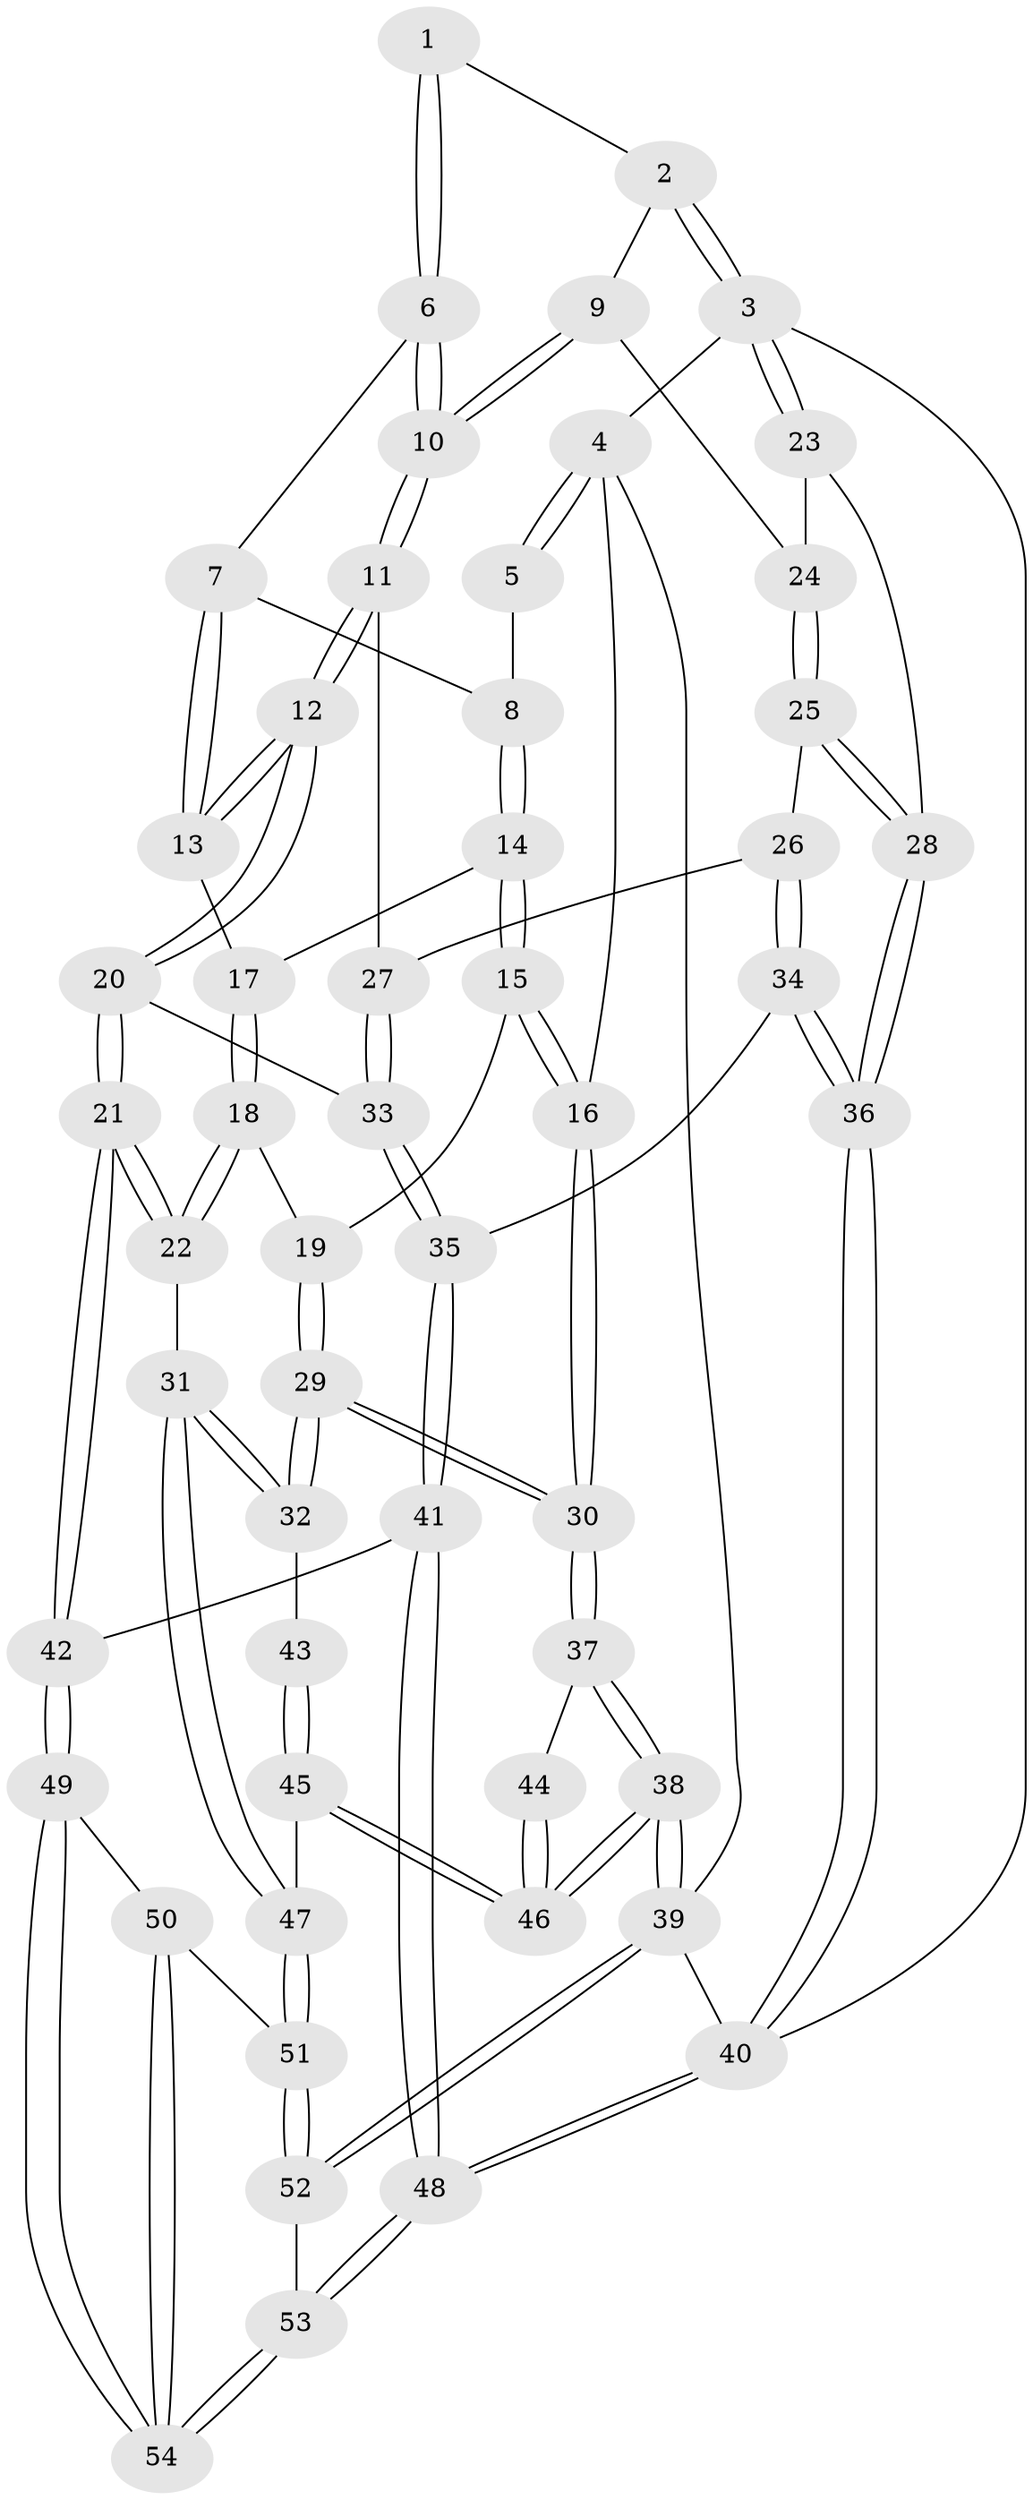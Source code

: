 // coarse degree distribution, {4: 0.34210526315789475, 3: 0.5789473684210527, 2: 0.07894736842105263}
// Generated by graph-tools (version 1.1) at 2025/38/03/04/25 23:38:29]
// undirected, 54 vertices, 132 edges
graph export_dot {
  node [color=gray90,style=filled];
  1 [pos="+0.5823575656246422+0"];
  2 [pos="+1+0"];
  3 [pos="+1+0"];
  4 [pos="+0+0"];
  5 [pos="+0.0754256261230827+0"];
  6 [pos="+0.5859435872993894+0"];
  7 [pos="+0.3729895943232894+0.12610116830662205"];
  8 [pos="+0.17255017620131702+0.07898781144886118"];
  9 [pos="+0.7533740391709651+0.2137760170710619"];
  10 [pos="+0.6805273419034822+0.23038084204374545"];
  11 [pos="+0.6469931685530607+0.3151670011560011"];
  12 [pos="+0.5441108570169126+0.3868826163209793"];
  13 [pos="+0.39624984887688663+0.2710897466598135"];
  14 [pos="+0.16542469678331112+0.14440229177758138"];
  15 [pos="+0.11138154472367692+0.24940886724179973"];
  16 [pos="+0+0.2758530232513194"];
  17 [pos="+0.3326427090805768+0.2653614166841558"];
  18 [pos="+0.17062950850117659+0.39719538018686934"];
  19 [pos="+0.16307310144364157+0.39364813840990853"];
  20 [pos="+0.5295903232444669+0.4145365486197815"];
  21 [pos="+0.42532036588695327+0.5765325197348985"];
  22 [pos="+0.3738819131392743+0.5791773024994429"];
  23 [pos="+1+0.013484252834673383"];
  24 [pos="+0.9014047923626378+0.20349330239802457"];
  25 [pos="+0.9858341904846379+0.48714270135291604"];
  26 [pos="+0.9827678843443134+0.48762015222481353"];
  27 [pos="+0.7496122866194014+0.40241766139508917"];
  28 [pos="+1+0.5062226323381602"];
  29 [pos="+0+0.5092997015720436"];
  30 [pos="+0+0.5270446671214861"];
  31 [pos="+0.2816063993049975+0.6433835290596891"];
  32 [pos="+0.1699077953391976+0.6549447675913453"];
  33 [pos="+0.7869806382202448+0.6509528329051295"];
  34 [pos="+0.8123000923246746+0.6777829056997277"];
  35 [pos="+0.7957500337636345+0.6765256117905759"];
  36 [pos="+1+1"];
  37 [pos="+0+0.7436238306464527"];
  38 [pos="+0+1"];
  39 [pos="+0+1"];
  40 [pos="+1+1"];
  41 [pos="+0.6357401830598527+0.7597215109157311"];
  42 [pos="+0.5307736104434019+0.739196657857845"];
  43 [pos="+0.15822031395033692+0.6648562854027529"];
  44 [pos="+0.15565176776739853+0.6659947624043996"];
  45 [pos="+0.11841823282850468+0.7890647499399771"];
  46 [pos="+0+0.9886423646091952"];
  47 [pos="+0.23239362947429132+0.84082220093846"];
  48 [pos="+1+1"];
  49 [pos="+0.5193478488089548+0.768069759917382"];
  50 [pos="+0.289188308473339+0.9001665420330722"];
  51 [pos="+0.23282979967729064+0.9097683810885129"];
  52 [pos="+0.002400907519770334+1"];
  53 [pos="+0.5062902485403957+1"];
  54 [pos="+0.4899371780959998+0.986215376659037"];
  1 -- 2;
  1 -- 6;
  1 -- 6;
  2 -- 3;
  2 -- 3;
  2 -- 9;
  3 -- 4;
  3 -- 23;
  3 -- 23;
  3 -- 40;
  4 -- 5;
  4 -- 5;
  4 -- 16;
  4 -- 39;
  5 -- 8;
  6 -- 7;
  6 -- 10;
  6 -- 10;
  7 -- 8;
  7 -- 13;
  7 -- 13;
  8 -- 14;
  8 -- 14;
  9 -- 10;
  9 -- 10;
  9 -- 24;
  10 -- 11;
  10 -- 11;
  11 -- 12;
  11 -- 12;
  11 -- 27;
  12 -- 13;
  12 -- 13;
  12 -- 20;
  12 -- 20;
  13 -- 17;
  14 -- 15;
  14 -- 15;
  14 -- 17;
  15 -- 16;
  15 -- 16;
  15 -- 19;
  16 -- 30;
  16 -- 30;
  17 -- 18;
  17 -- 18;
  18 -- 19;
  18 -- 22;
  18 -- 22;
  19 -- 29;
  19 -- 29;
  20 -- 21;
  20 -- 21;
  20 -- 33;
  21 -- 22;
  21 -- 22;
  21 -- 42;
  21 -- 42;
  22 -- 31;
  23 -- 24;
  23 -- 28;
  24 -- 25;
  24 -- 25;
  25 -- 26;
  25 -- 28;
  25 -- 28;
  26 -- 27;
  26 -- 34;
  26 -- 34;
  27 -- 33;
  27 -- 33;
  28 -- 36;
  28 -- 36;
  29 -- 30;
  29 -- 30;
  29 -- 32;
  29 -- 32;
  30 -- 37;
  30 -- 37;
  31 -- 32;
  31 -- 32;
  31 -- 47;
  31 -- 47;
  32 -- 43;
  33 -- 35;
  33 -- 35;
  34 -- 35;
  34 -- 36;
  34 -- 36;
  35 -- 41;
  35 -- 41;
  36 -- 40;
  36 -- 40;
  37 -- 38;
  37 -- 38;
  37 -- 44;
  38 -- 39;
  38 -- 39;
  38 -- 46;
  38 -- 46;
  39 -- 52;
  39 -- 52;
  39 -- 40;
  40 -- 48;
  40 -- 48;
  41 -- 42;
  41 -- 48;
  41 -- 48;
  42 -- 49;
  42 -- 49;
  43 -- 45;
  43 -- 45;
  44 -- 46;
  44 -- 46;
  45 -- 46;
  45 -- 46;
  45 -- 47;
  47 -- 51;
  47 -- 51;
  48 -- 53;
  48 -- 53;
  49 -- 50;
  49 -- 54;
  49 -- 54;
  50 -- 51;
  50 -- 54;
  50 -- 54;
  51 -- 52;
  51 -- 52;
  52 -- 53;
  53 -- 54;
  53 -- 54;
}
